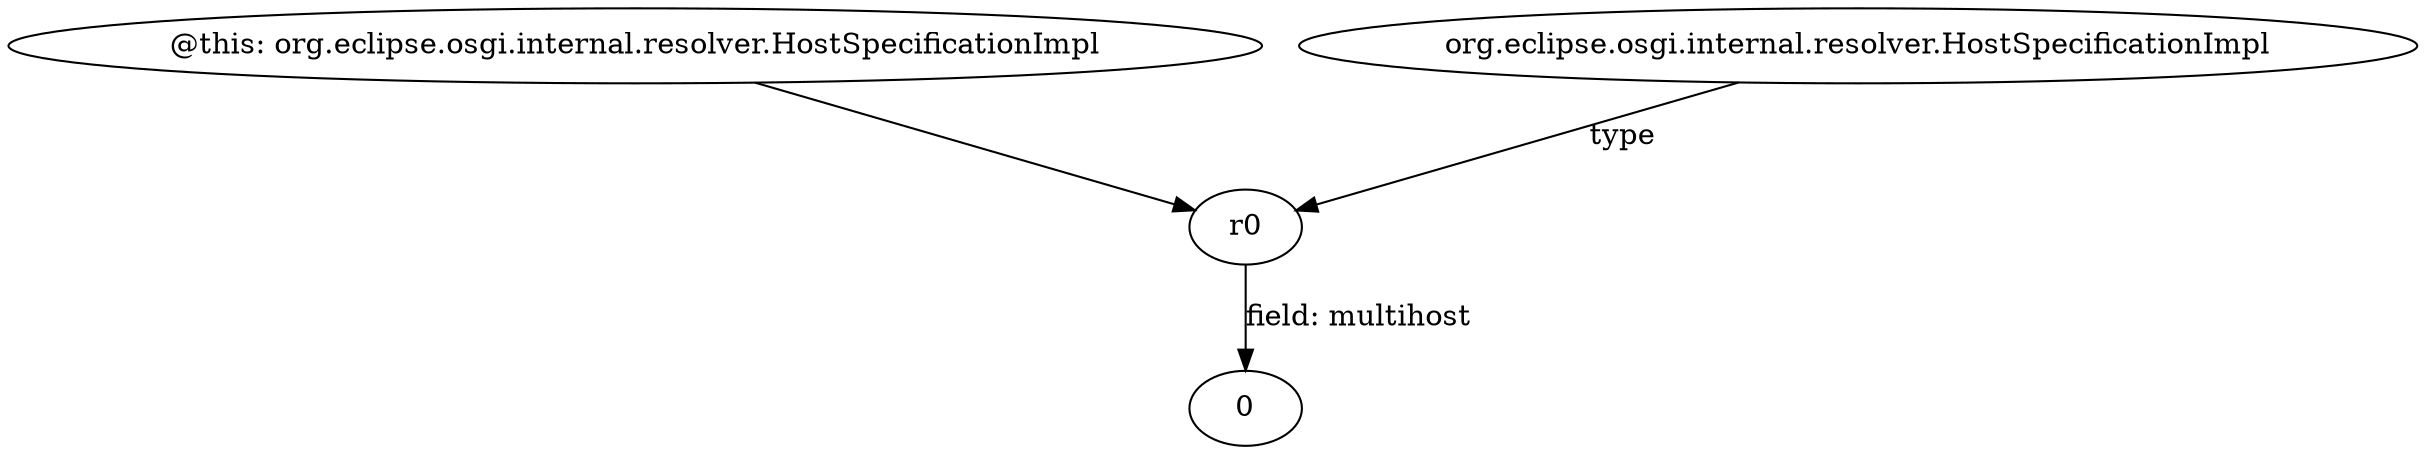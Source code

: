 digraph g {
0[label="r0"]
1[label="0"]
0->1[label="field: multihost"]
2[label="@this: org.eclipse.osgi.internal.resolver.HostSpecificationImpl"]
2->0[label=""]
3[label="org.eclipse.osgi.internal.resolver.HostSpecificationImpl"]
3->0[label="type"]
}